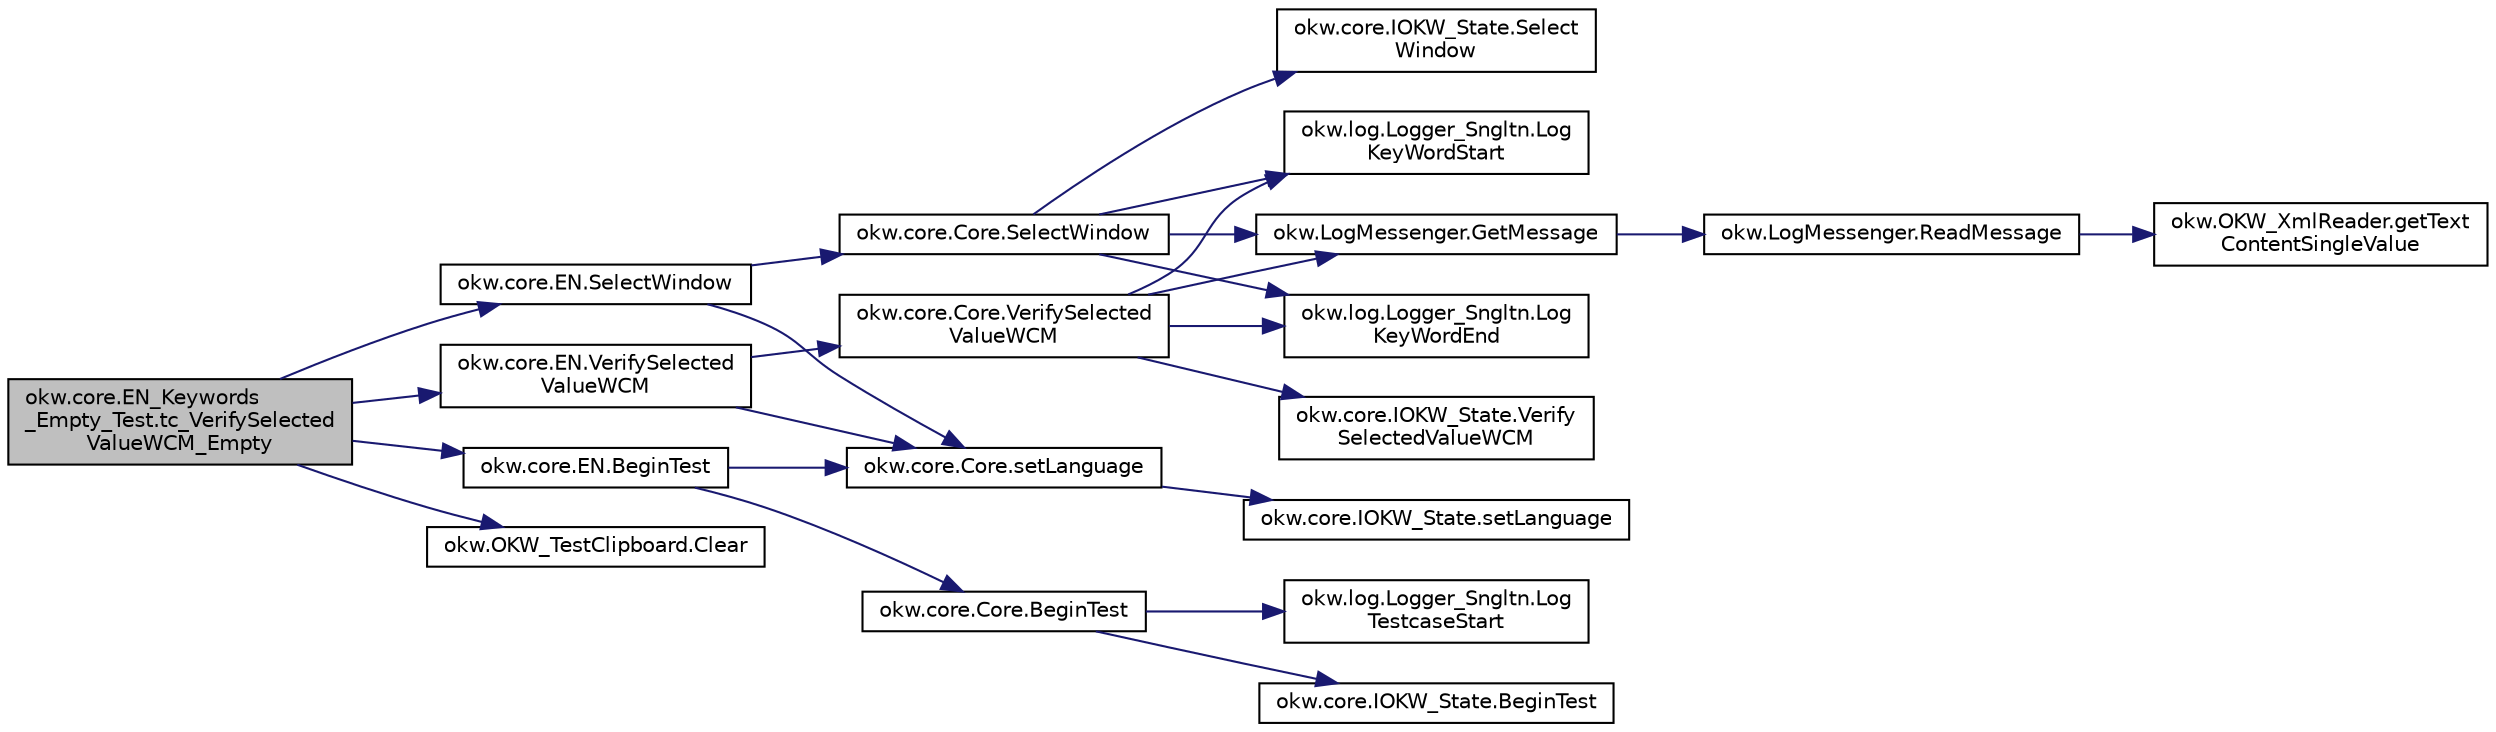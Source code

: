 digraph "okw.core.EN_Keywords_Empty_Test.tc_VerifySelectedValueWCM_Empty"
{
 // INTERACTIVE_SVG=YES
 // LATEX_PDF_SIZE
  edge [fontname="Helvetica",fontsize="10",labelfontname="Helvetica",labelfontsize="10"];
  node [fontname="Helvetica",fontsize="10",shape=record];
  rankdir="LR";
  Node435 [label="okw.core.EN_Keywords\l_Empty_Test.tc_VerifySelected\lValueWCM_Empty",height=0.2,width=0.4,color="black", fillcolor="grey75", style="filled", fontcolor="black",tooltip="Prüft \"${EMPTY}\" für das Schlüsslewort VerifyCaptionWCM(strng,string)"];
  Node435 -> Node436 [color="midnightblue",fontsize="10",style="solid",fontname="Helvetica"];
  Node436 [label="okw.core.EN.BeginTest",height=0.2,width=0.4,color="black", fillcolor="white", style="filled",URL="$classokw_1_1core_1_1_e_n.html#aef613b0a3e6bb8a9623984db145cae69",tooltip="Markiert den Anfang eines neuen Testfalls."];
  Node436 -> Node437 [color="midnightblue",fontsize="10",style="solid",fontname="Helvetica"];
  Node437 [label="okw.core.Core.setLanguage",height=0.2,width=0.4,color="black", fillcolor="white", style="filled",URL="$classokw_1_1core_1_1_core.html#ab4e0f723d27cb11c944ec4c82c426100",tooltip="Setzt die Sprache auf den gegebenen wert Language."];
  Node437 -> Node438 [color="midnightblue",fontsize="10",style="solid",fontname="Helvetica"];
  Node438 [label="okw.core.IOKW_State.setLanguage",height=0.2,width=0.4,color="black", fillcolor="white", style="filled",URL="$interfaceokw_1_1core_1_1_i_o_k_w___state.html#a866baa0bde08a47418f54d63bdb56097",tooltip="Interne Methode zum setzen der Sprache für die sprachabhängigen Ausgaben der Dokumentation (Log)."];
  Node436 -> Node439 [color="midnightblue",fontsize="10",style="solid",fontname="Helvetica"];
  Node439 [label="okw.core.Core.BeginTest",height=0.2,width=0.4,color="black", fillcolor="white", style="filled",URL="$classokw_1_1core_1_1_core.html#acfefe92468c9eb9e951846372726c4d8",tooltip="Markiert den Anfang eines neuen Testfalls."];
  Node439 -> Node440 [color="midnightblue",fontsize="10",style="solid",fontname="Helvetica"];
  Node440 [label="okw.log.Logger_Sngltn.Log\lTestcaseStart",height=0.2,width=0.4,color="black", fillcolor="white", style="filled",URL="$classokw_1_1log_1_1_logger___sngltn.html#a60f4ad59db847ae61df928f9920f3deb",tooltip="Ausgabe des Testfalls."];
  Node439 -> Node441 [color="midnightblue",fontsize="10",style="solid",fontname="Helvetica"];
  Node441 [label="okw.core.IOKW_State.BeginTest",height=0.2,width=0.4,color="black", fillcolor="white", style="filled",URL="$interfaceokw_1_1core_1_1_i_o_k_w___state.html#ae5480ddb1fc37eade5d899d335bc4b13",tooltip="Markiert den Anfang eines neuen Testfalls."];
  Node435 -> Node442 [color="midnightblue",fontsize="10",style="solid",fontname="Helvetica"];
  Node442 [label="okw.OKW_TestClipboard.Clear",height=0.2,width=0.4,color="black", fillcolor="white", style="filled",URL="$classokw_1_1_o_k_w___test_clipboard.html#a3d244f76e3d56d57e9b4b96378f9b293",tooltip="Resets all ClipBoard-Memmber to empty String = \"\" ."];
  Node435 -> Node443 [color="midnightblue",fontsize="10",style="solid",fontname="Helvetica"];
  Node443 [label="okw.core.EN.SelectWindow",height=0.2,width=0.4,color="black", fillcolor="white", style="filled",URL="$classokw_1_1core_1_1_e_n.html#a2b61c2b39a9cfdbdfd25fe0e3d43785b",tooltip="Setzt den Kontext auf das gegebene Fenster."];
  Node443 -> Node437 [color="midnightblue",fontsize="10",style="solid",fontname="Helvetica"];
  Node443 -> Node444 [color="midnightblue",fontsize="10",style="solid",fontname="Helvetica"];
  Node444 [label="okw.core.Core.SelectWindow",height=0.2,width=0.4,color="black", fillcolor="white", style="filled",URL="$classokw_1_1core_1_1_core.html#a6a68660eb5e34965522896e2a5c48314",tooltip="Setzt den Kontext auf das gegebene Fenster."];
  Node444 -> Node445 [color="midnightblue",fontsize="10",style="solid",fontname="Helvetica"];
  Node445 [label="okw.log.Logger_Sngltn.Log\lKeyWordStart",height=0.2,width=0.4,color="black", fillcolor="white", style="filled",URL="$classokw_1_1log_1_1_logger___sngltn.html#a70ec25e200e00ecefc544e8fd371d2ef",tooltip="Ausgabe eines Schlüsselwortes."];
  Node444 -> Node446 [color="midnightblue",fontsize="10",style="solid",fontname="Helvetica"];
  Node446 [label="okw.LogMessenger.GetMessage",height=0.2,width=0.4,color="black", fillcolor="white", style="filled",URL="$classokw_1_1_log_messenger.html#af225d1f037d47b3b085175c09d78bdd2",tooltip="Holt die Log-Meldung für MethodeNmae/Textkey ohne weitere Parameter."];
  Node446 -> Node447 [color="midnightblue",fontsize="10",style="solid",fontname="Helvetica"];
  Node447 [label="okw.LogMessenger.ReadMessage",height=0.2,width=0.4,color="black", fillcolor="white", style="filled",URL="$classokw_1_1_log_messenger.html#a530cd6ab82ec82a04206a2e976ec06e3",tooltip="Interne Kernfunktion holt die Log-Meldung mit Platzhaltern aus der XML-Datei."];
  Node447 -> Node448 [color="midnightblue",fontsize="10",style="solid",fontname="Helvetica"];
  Node448 [label="okw.OKW_XmlReader.getText\lContentSingleValue",height=0.2,width=0.4,color="black", fillcolor="white", style="filled",URL="$classokw_1_1_o_k_w___xml_reader.html#ab920b5335a2e1429c14cc5f8e79f39eb",tooltip="Lies den TextContent eines Tag."];
  Node444 -> Node449 [color="midnightblue",fontsize="10",style="solid",fontname="Helvetica"];
  Node449 [label="okw.core.IOKW_State.Select\lWindow",height=0.2,width=0.4,color="black", fillcolor="white", style="filled",URL="$interfaceokw_1_1core_1_1_i_o_k_w___state.html#ad4fc9610ed5b1176590a45b55e6ac7f0",tooltip="Setzt den Kontext auf das gegebene Fenster."];
  Node444 -> Node450 [color="midnightblue",fontsize="10",style="solid",fontname="Helvetica"];
  Node450 [label="okw.log.Logger_Sngltn.Log\lKeyWordEnd",height=0.2,width=0.4,color="black", fillcolor="white", style="filled",URL="$classokw_1_1log_1_1_logger___sngltn.html#aa7d2da98631d21644da70c187f03155e",tooltip="LogKeyWordEnd:"];
  Node435 -> Node451 [color="midnightblue",fontsize="10",style="solid",fontname="Helvetica"];
  Node451 [label="okw.core.EN.VerifySelected\lValueWCM",height=0.2,width=0.4,color="black", fillcolor="white", style="filled",URL="$classokw_1_1core_1_1_e_n.html#ad60742d94228db959d4c5fc51c541bfd",tooltip="Vergleicht den ausgewählten Wert des gegebenen Listenobjekts mit dem erwarteten Wert."];
  Node451 -> Node437 [color="midnightblue",fontsize="10",style="solid",fontname="Helvetica"];
  Node451 -> Node452 [color="midnightblue",fontsize="10",style="solid",fontname="Helvetica"];
  Node452 [label="okw.core.Core.VerifySelected\lValueWCM",height=0.2,width=0.4,color="black", fillcolor="white", style="filled",URL="$classokw_1_1core_1_1_core.html#ad0ff49c39bbe4fdc3477df1527bf7c58",tooltip="Vergleicht den ausgewählten Wert des gegebenen Listenobjekts mit dem erwarteten Wert."];
  Node452 -> Node445 [color="midnightblue",fontsize="10",style="solid",fontname="Helvetica"];
  Node452 -> Node446 [color="midnightblue",fontsize="10",style="solid",fontname="Helvetica"];
  Node452 -> Node453 [color="midnightblue",fontsize="10",style="solid",fontname="Helvetica"];
  Node453 [label="okw.core.IOKW_State.Verify\lSelectedValueWCM",height=0.2,width=0.4,color="black", fillcolor="white", style="filled",URL="$interfaceokw_1_1core_1_1_i_o_k_w___state.html#ac10e056db5254f3e5c9ec9c9885f7184",tooltip="Vergleicht den ausgewählten Wert des gegebenen Listenobjekts mit dem erwarteten Wert."];
  Node452 -> Node450 [color="midnightblue",fontsize="10",style="solid",fontname="Helvetica"];
}
